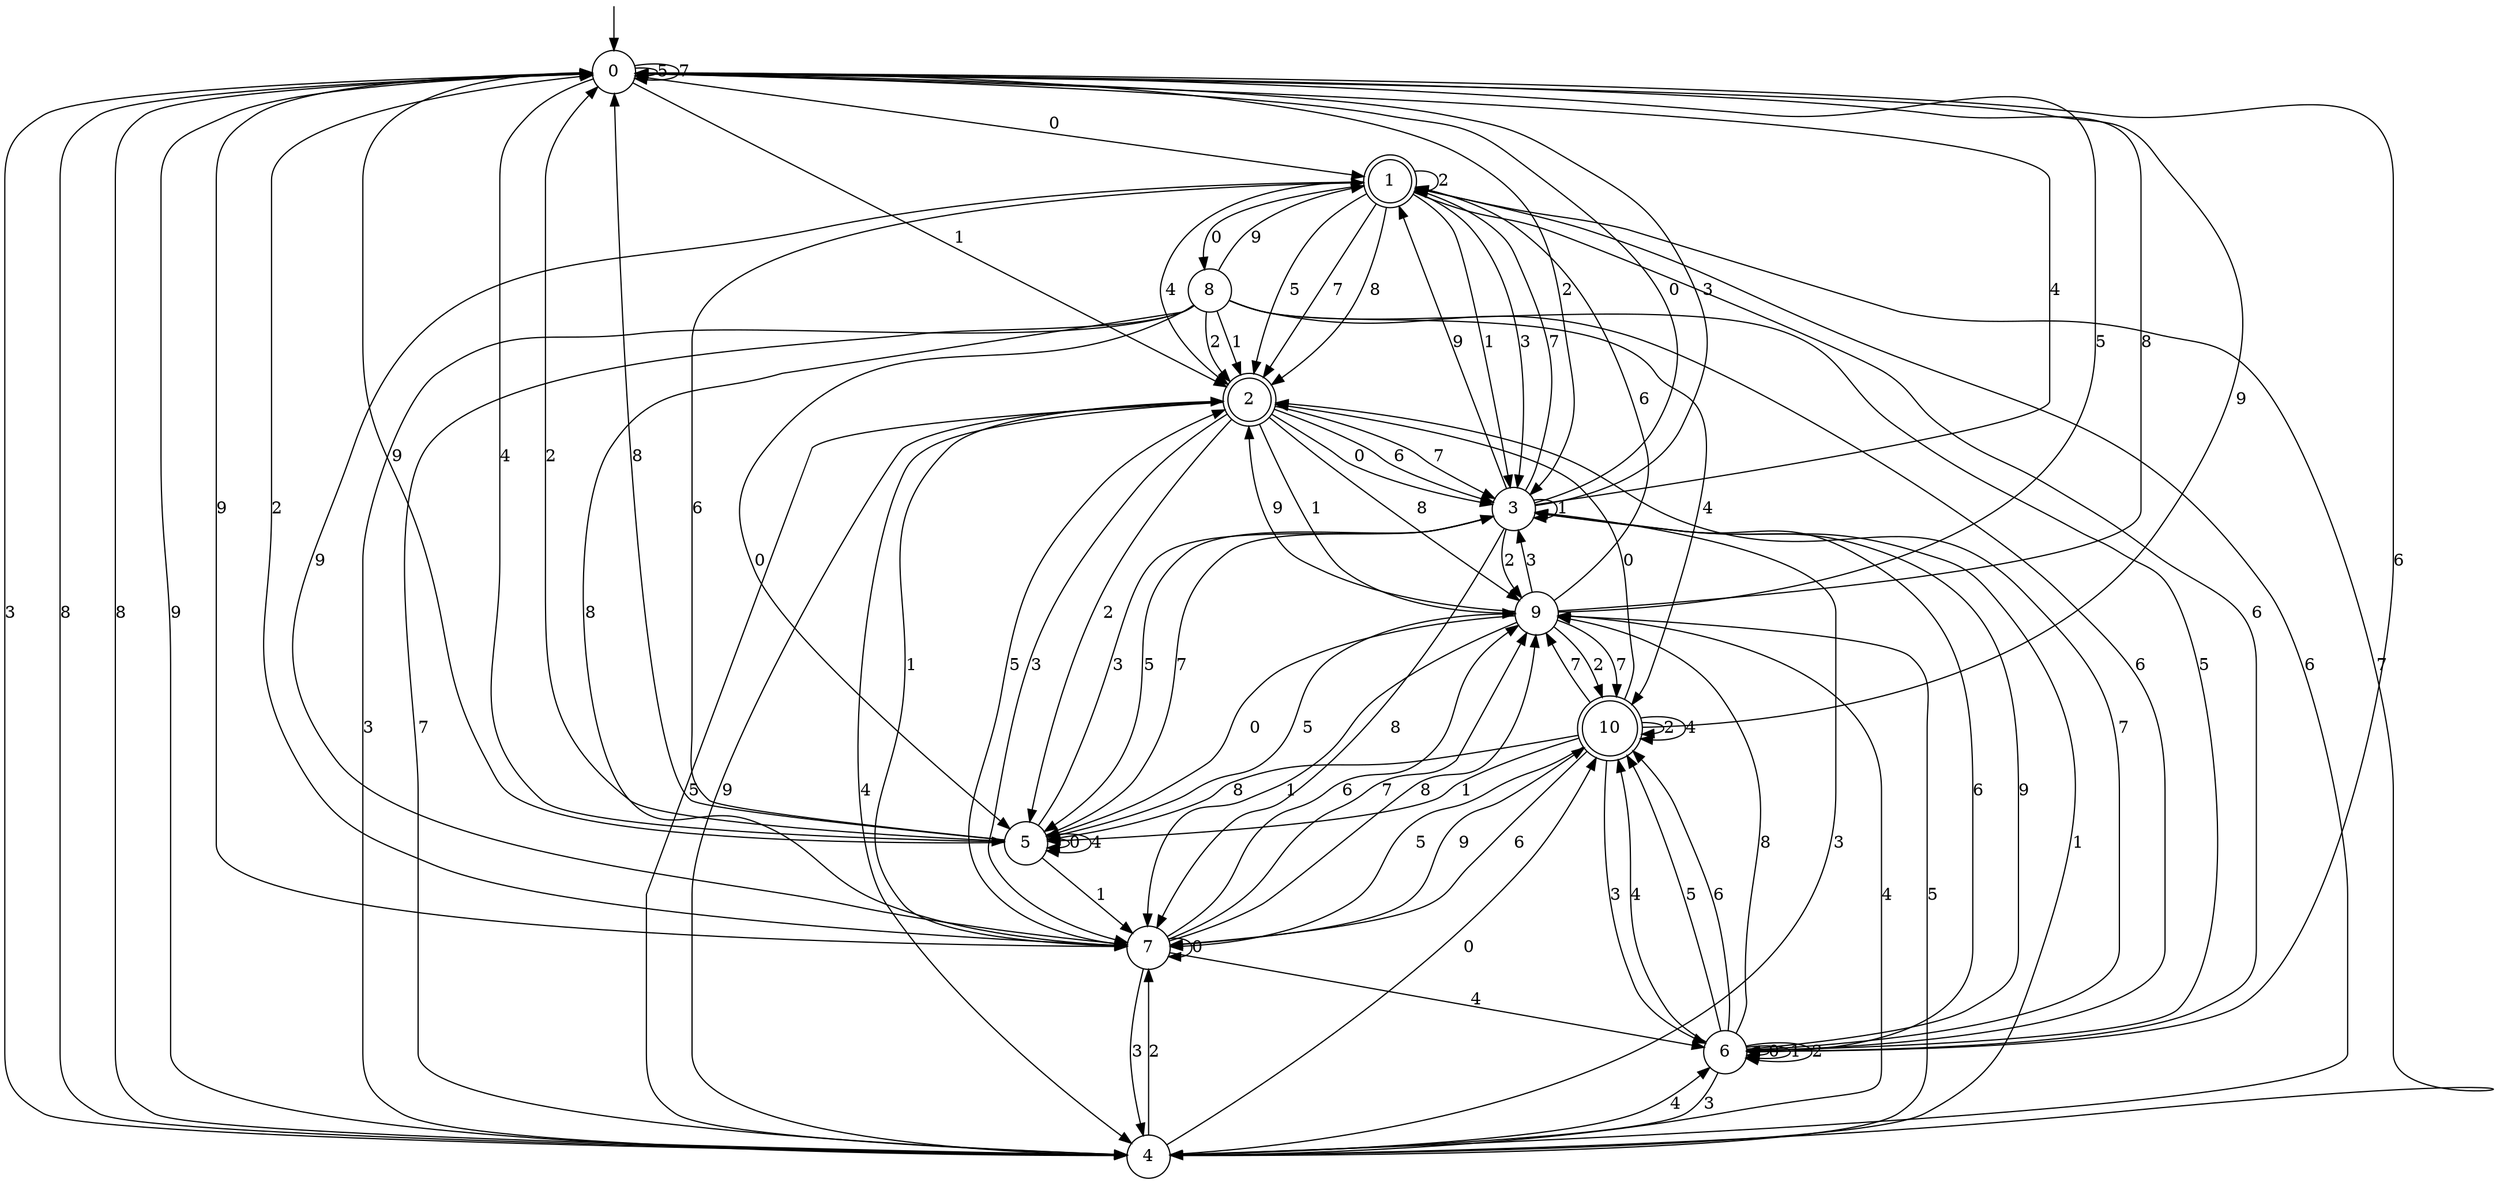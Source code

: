digraph g {

	s0 [shape="circle" label="0"];
	s1 [shape="doublecircle" label="1"];
	s2 [shape="doublecircle" label="2"];
	s3 [shape="circle" label="3"];
	s4 [shape="circle" label="4"];
	s5 [shape="circle" label="5"];
	s6 [shape="circle" label="6"];
	s7 [shape="circle" label="7"];
	s8 [shape="circle" label="8"];
	s9 [shape="circle" label="9"];
	s10 [shape="doublecircle" label="10"];
	s0 -> s1 [label="0"];
	s0 -> s2 [label="1"];
	s0 -> s3 [label="2"];
	s0 -> s4 [label="3"];
	s0 -> s5 [label="4"];
	s0 -> s0 [label="5"];
	s0 -> s6 [label="6"];
	s0 -> s0 [label="7"];
	s0 -> s4 [label="8"];
	s0 -> s7 [label="9"];
	s1 -> s8 [label="0"];
	s1 -> s3 [label="1"];
	s1 -> s1 [label="2"];
	s1 -> s3 [label="3"];
	s1 -> s2 [label="4"];
	s1 -> s2 [label="5"];
	s1 -> s6 [label="6"];
	s1 -> s2 [label="7"];
	s1 -> s2 [label="8"];
	s1 -> s7 [label="9"];
	s2 -> s3 [label="0"];
	s2 -> s9 [label="1"];
	s2 -> s5 [label="2"];
	s2 -> s7 [label="3"];
	s2 -> s4 [label="4"];
	s2 -> s4 [label="5"];
	s2 -> s3 [label="6"];
	s2 -> s3 [label="7"];
	s2 -> s9 [label="8"];
	s2 -> s4 [label="9"];
	s3 -> s0 [label="0"];
	s3 -> s3 [label="1"];
	s3 -> s9 [label="2"];
	s3 -> s0 [label="3"];
	s3 -> s0 [label="4"];
	s3 -> s5 [label="5"];
	s3 -> s6 [label="6"];
	s3 -> s1 [label="7"];
	s3 -> s7 [label="8"];
	s3 -> s1 [label="9"];
	s4 -> s10 [label="0"];
	s4 -> s3 [label="1"];
	s4 -> s7 [label="2"];
	s4 -> s3 [label="3"];
	s4 -> s6 [label="4"];
	s4 -> s9 [label="5"];
	s4 -> s1 [label="6"];
	s4 -> s1 [label="7"];
	s4 -> s0 [label="8"];
	s4 -> s0 [label="9"];
	s5 -> s5 [label="0"];
	s5 -> s7 [label="1"];
	s5 -> s0 [label="2"];
	s5 -> s3 [label="3"];
	s5 -> s5 [label="4"];
	s5 -> s9 [label="5"];
	s5 -> s1 [label="6"];
	s5 -> s3 [label="7"];
	s5 -> s0 [label="8"];
	s5 -> s0 [label="9"];
	s6 -> s6 [label="0"];
	s6 -> s6 [label="1"];
	s6 -> s6 [label="2"];
	s6 -> s4 [label="3"];
	s6 -> s10 [label="4"];
	s6 -> s10 [label="5"];
	s6 -> s10 [label="6"];
	s6 -> s2 [label="7"];
	s6 -> s9 [label="8"];
	s6 -> s3 [label="9"];
	s7 -> s7 [label="0"];
	s7 -> s2 [label="1"];
	s7 -> s0 [label="2"];
	s7 -> s4 [label="3"];
	s7 -> s6 [label="4"];
	s7 -> s2 [label="5"];
	s7 -> s9 [label="6"];
	s7 -> s9 [label="7"];
	s7 -> s9 [label="8"];
	s7 -> s10 [label="9"];
	s8 -> s5 [label="0"];
	s8 -> s2 [label="1"];
	s8 -> s2 [label="2"];
	s8 -> s4 [label="3"];
	s8 -> s10 [label="4"];
	s8 -> s6 [label="5"];
	s8 -> s6 [label="6"];
	s8 -> s4 [label="7"];
	s8 -> s7 [label="8"];
	s8 -> s1 [label="9"];
	s9 -> s5 [label="0"];
	s9 -> s7 [label="1"];
	s9 -> s10 [label="2"];
	s9 -> s3 [label="3"];
	s9 -> s4 [label="4"];
	s9 -> s0 [label="5"];
	s9 -> s1 [label="6"];
	s9 -> s10 [label="7"];
	s9 -> s0 [label="8"];
	s9 -> s2 [label="9"];
	s10 -> s2 [label="0"];
	s10 -> s5 [label="1"];
	s10 -> s10 [label="2"];
	s10 -> s6 [label="3"];
	s10 -> s10 [label="4"];
	s10 -> s7 [label="5"];
	s10 -> s7 [label="6"];
	s10 -> s9 [label="7"];
	s10 -> s5 [label="8"];
	s10 -> s0 [label="9"];

__start0 [label="" shape="none" width="0" height="0"];
__start0 -> s0;

}

